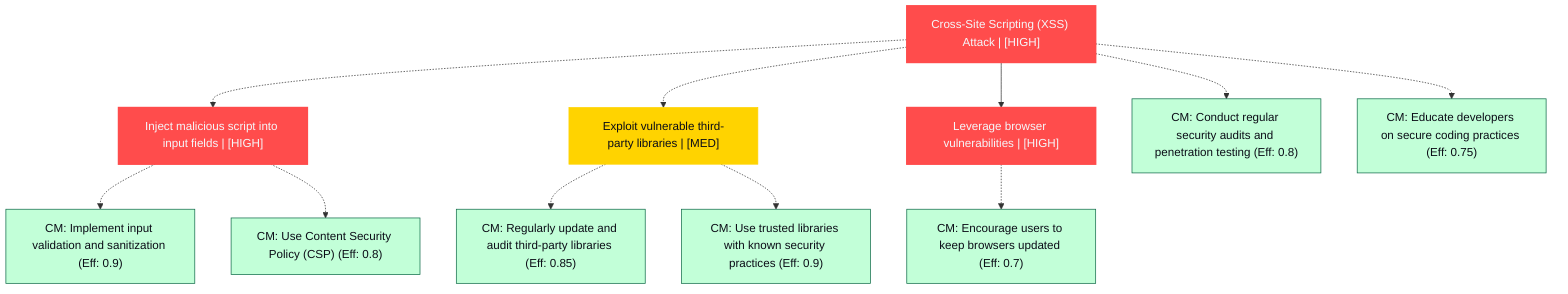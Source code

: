 graph TB
  node_01K6B24M7W9DYC725X3GSP71BY["Cross-Site Scripting (XSS) Attack | [HIGH]"]:::highRisk
  node_01K6B24M7W9DYC725X3GSP71B1["Inject malicious script into input fields | [HIGH]"]:::highRisk
  node_01K6B24M7W9DYC725X3GSP71B1_cm_0["CM: Implement input validation and sanitization (Eff: 0.9)"]:::countermeasure
  node_01K6B24M7W9DYC725X3GSP71B1_cm_1["CM: Use Content Security Policy (CSP) (Eff: 0.8)"]:::countermeasure
  node_01K6B24M7W9DYC725X3GSP71B2["Exploit vulnerable third-party libraries | [MED]"]:::mediumRisk
  node_01K6B24M7W9DYC725X3GSP71B2_cm_0["CM: Regularly update and audit third-party libraries (Eff: 0.85)"]:::countermeasure
  node_01K6B24M7W9DYC725X3GSP71B2_cm_1["CM: Use trusted libraries with known security practices (Eff: 0.9)"]:::countermeasure
  node_01K6B24M7W9DYC725X3GSP71B3["Leverage browser vulnerabilities | [HIGH]"]:::highRisk
  node_01K6B24M7W9DYC725X3GSP71B3_cm_0["CM: Encourage users to keep browsers updated (Eff: 0.7)"]:::countermeasure
  node_01K6B24M7W9DYC725X3GSP71BY_cm_0["CM: Conduct regular security audits and penetration testing (Eff: 0.8)"]:::countermeasure
  node_01K6B24M7W9DYC725X3GSP71BY_cm_1["CM: Educate developers on secure coding practices (Eff: 0.75)"]:::countermeasure

  node_01K6B24M7W9DYC725X3GSP71BY -.-> node_01K6B24M7W9DYC725X3GSP71B1
  node_01K6B24M7W9DYC725X3GSP71B1 -.-> node_01K6B24M7W9DYC725X3GSP71B1_cm_0
  node_01K6B24M7W9DYC725X3GSP71B1 -.-> node_01K6B24M7W9DYC725X3GSP71B1_cm_1
  node_01K6B24M7W9DYC725X3GSP71BY -.-> node_01K6B24M7W9DYC725X3GSP71B2
  node_01K6B24M7W9DYC725X3GSP71B2 -.-> node_01K6B24M7W9DYC725X3GSP71B2_cm_0
  node_01K6B24M7W9DYC725X3GSP71B2 -.-> node_01K6B24M7W9DYC725X3GSP71B2_cm_1
  node_01K6B24M7W9DYC725X3GSP71BY --> node_01K6B24M7W9DYC725X3GSP71B3
  node_01K6B24M7W9DYC725X3GSP71B3 -.-> node_01K6B24M7W9DYC725X3GSP71B3_cm_0
  node_01K6B24M7W9DYC725X3GSP71BY -.-> node_01K6B24M7W9DYC725X3GSP71BY_cm_0
  node_01K6B24M7W9DYC725X3GSP71BY -.-> node_01K6B24M7W9DYC725X3GSP71BY_cm_1

  classDef andNode fill:#FF4C4C,stroke:#FF4C4C,stroke-width:2px,color:#F5F7FA
  classDef orNode fill:#36FF8F,stroke:#36FF8F,stroke-width:2px,color:#0B0D17
  classDef leafNode fill:#29ABE2,stroke:#29ABE2,stroke-width:2px,color:#F5F7FA
  classDef highRisk fill:#FF4C4C,color:#F5F7FA,stroke:#FF4C4C,stroke-width:2px
  classDef mediumRisk fill:#FFD300,stroke:#FFD300,stroke-width:1px,color:#0B0D17
  classDef lowRisk fill:#FFF2B3,stroke:#FFF2B3,stroke-width:1px,color:#0B0D17
  classDef countermeasure fill:#C2FFD8,stroke:#106B49,stroke-width:1px,color:#0B0D17
  classDef reference fill:#A259FF,stroke:#c3a4ff,stroke-width:1px,stroke-dasharray:3 3,color:#F5F7FA
  classDef mitreNode stroke-dasharray:5 5
  classDef note fill:#ffffcc,stroke:#ffcc00,stroke-width:2px,stroke-dasharray:5 5